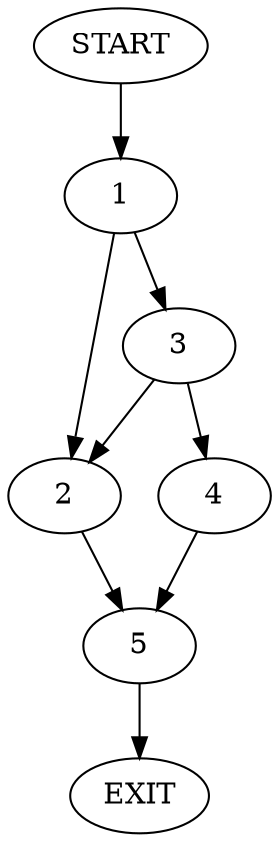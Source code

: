 digraph {
0 [label="START"]
6 [label="EXIT"]
0 -> 1
1 -> 2
1 -> 3
3 -> 2
3 -> 4
2 -> 5
4 -> 5
5 -> 6
}
